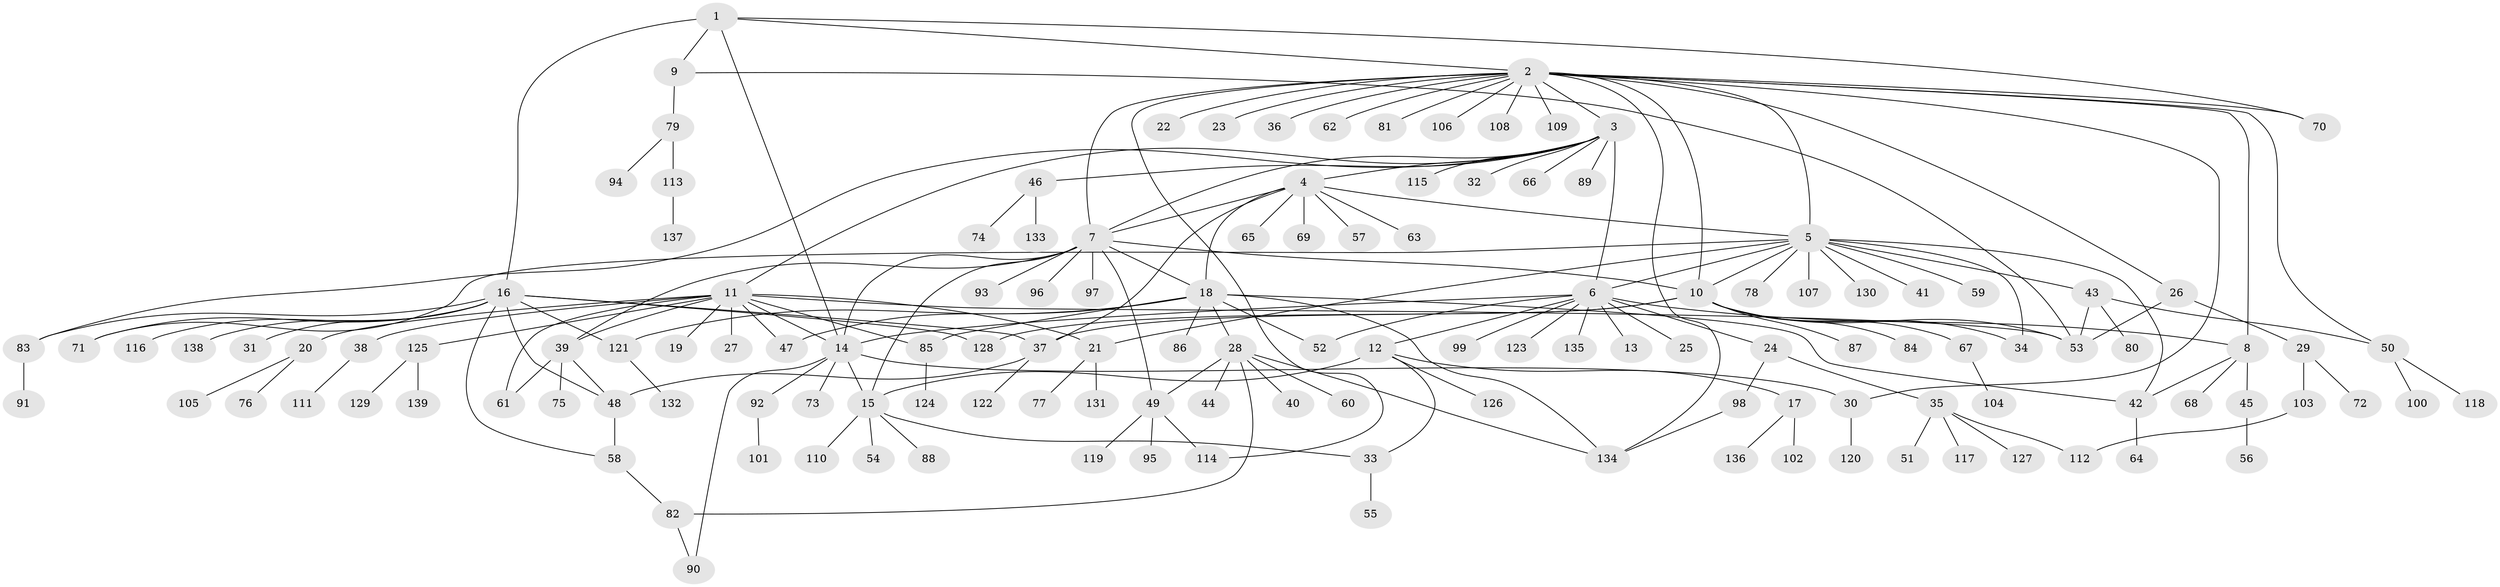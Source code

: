 // Generated by graph-tools (version 1.1) at 2025/47/03/09/25 04:47:01]
// undirected, 139 vertices, 185 edges
graph export_dot {
graph [start="1"]
  node [color=gray90,style=filled];
  1;
  2;
  3;
  4;
  5;
  6;
  7;
  8;
  9;
  10;
  11;
  12;
  13;
  14;
  15;
  16;
  17;
  18;
  19;
  20;
  21;
  22;
  23;
  24;
  25;
  26;
  27;
  28;
  29;
  30;
  31;
  32;
  33;
  34;
  35;
  36;
  37;
  38;
  39;
  40;
  41;
  42;
  43;
  44;
  45;
  46;
  47;
  48;
  49;
  50;
  51;
  52;
  53;
  54;
  55;
  56;
  57;
  58;
  59;
  60;
  61;
  62;
  63;
  64;
  65;
  66;
  67;
  68;
  69;
  70;
  71;
  72;
  73;
  74;
  75;
  76;
  77;
  78;
  79;
  80;
  81;
  82;
  83;
  84;
  85;
  86;
  87;
  88;
  89;
  90;
  91;
  92;
  93;
  94;
  95;
  96;
  97;
  98;
  99;
  100;
  101;
  102;
  103;
  104;
  105;
  106;
  107;
  108;
  109;
  110;
  111;
  112;
  113;
  114;
  115;
  116;
  117;
  118;
  119;
  120;
  121;
  122;
  123;
  124;
  125;
  126;
  127;
  128;
  129;
  130;
  131;
  132;
  133;
  134;
  135;
  136;
  137;
  138;
  139;
  1 -- 2;
  1 -- 9;
  1 -- 14;
  1 -- 16;
  1 -- 70;
  2 -- 3;
  2 -- 5;
  2 -- 7;
  2 -- 8;
  2 -- 10;
  2 -- 22;
  2 -- 23;
  2 -- 26;
  2 -- 30;
  2 -- 36;
  2 -- 50;
  2 -- 62;
  2 -- 70;
  2 -- 81;
  2 -- 106;
  2 -- 108;
  2 -- 109;
  2 -- 114;
  2 -- 134;
  3 -- 4;
  3 -- 6;
  3 -- 7;
  3 -- 11;
  3 -- 32;
  3 -- 46;
  3 -- 66;
  3 -- 83;
  3 -- 89;
  3 -- 115;
  4 -- 5;
  4 -- 7;
  4 -- 18;
  4 -- 37;
  4 -- 57;
  4 -- 63;
  4 -- 65;
  4 -- 69;
  5 -- 6;
  5 -- 10;
  5 -- 21;
  5 -- 34;
  5 -- 41;
  5 -- 42;
  5 -- 43;
  5 -- 59;
  5 -- 71;
  5 -- 78;
  5 -- 107;
  5 -- 130;
  6 -- 8;
  6 -- 12;
  6 -- 13;
  6 -- 14;
  6 -- 24;
  6 -- 25;
  6 -- 52;
  6 -- 99;
  6 -- 123;
  6 -- 135;
  7 -- 10;
  7 -- 14;
  7 -- 15;
  7 -- 18;
  7 -- 39;
  7 -- 49;
  7 -- 93;
  7 -- 96;
  7 -- 97;
  8 -- 42;
  8 -- 45;
  8 -- 68;
  9 -- 53;
  9 -- 79;
  10 -- 34;
  10 -- 37;
  10 -- 53;
  10 -- 67;
  10 -- 84;
  10 -- 87;
  10 -- 128;
  11 -- 14;
  11 -- 19;
  11 -- 20;
  11 -- 21;
  11 -- 27;
  11 -- 38;
  11 -- 39;
  11 -- 47;
  11 -- 53;
  11 -- 61;
  11 -- 85;
  11 -- 125;
  12 -- 15;
  12 -- 17;
  12 -- 33;
  12 -- 126;
  14 -- 15;
  14 -- 30;
  14 -- 73;
  14 -- 90;
  14 -- 92;
  15 -- 33;
  15 -- 54;
  15 -- 88;
  15 -- 110;
  16 -- 31;
  16 -- 37;
  16 -- 48;
  16 -- 58;
  16 -- 71;
  16 -- 83;
  16 -- 116;
  16 -- 121;
  16 -- 128;
  16 -- 138;
  17 -- 102;
  17 -- 136;
  18 -- 28;
  18 -- 42;
  18 -- 47;
  18 -- 52;
  18 -- 85;
  18 -- 86;
  18 -- 121;
  18 -- 134;
  20 -- 76;
  20 -- 105;
  21 -- 77;
  21 -- 131;
  24 -- 35;
  24 -- 98;
  26 -- 29;
  26 -- 53;
  28 -- 40;
  28 -- 44;
  28 -- 49;
  28 -- 60;
  28 -- 82;
  28 -- 134;
  29 -- 72;
  29 -- 103;
  30 -- 120;
  33 -- 55;
  35 -- 51;
  35 -- 112;
  35 -- 117;
  35 -- 127;
  37 -- 48;
  37 -- 122;
  38 -- 111;
  39 -- 48;
  39 -- 61;
  39 -- 75;
  42 -- 64;
  43 -- 50;
  43 -- 53;
  43 -- 80;
  45 -- 56;
  46 -- 74;
  46 -- 133;
  48 -- 58;
  49 -- 95;
  49 -- 114;
  49 -- 119;
  50 -- 100;
  50 -- 118;
  58 -- 82;
  67 -- 104;
  79 -- 94;
  79 -- 113;
  82 -- 90;
  83 -- 91;
  85 -- 124;
  92 -- 101;
  98 -- 134;
  103 -- 112;
  113 -- 137;
  121 -- 132;
  125 -- 129;
  125 -- 139;
}
